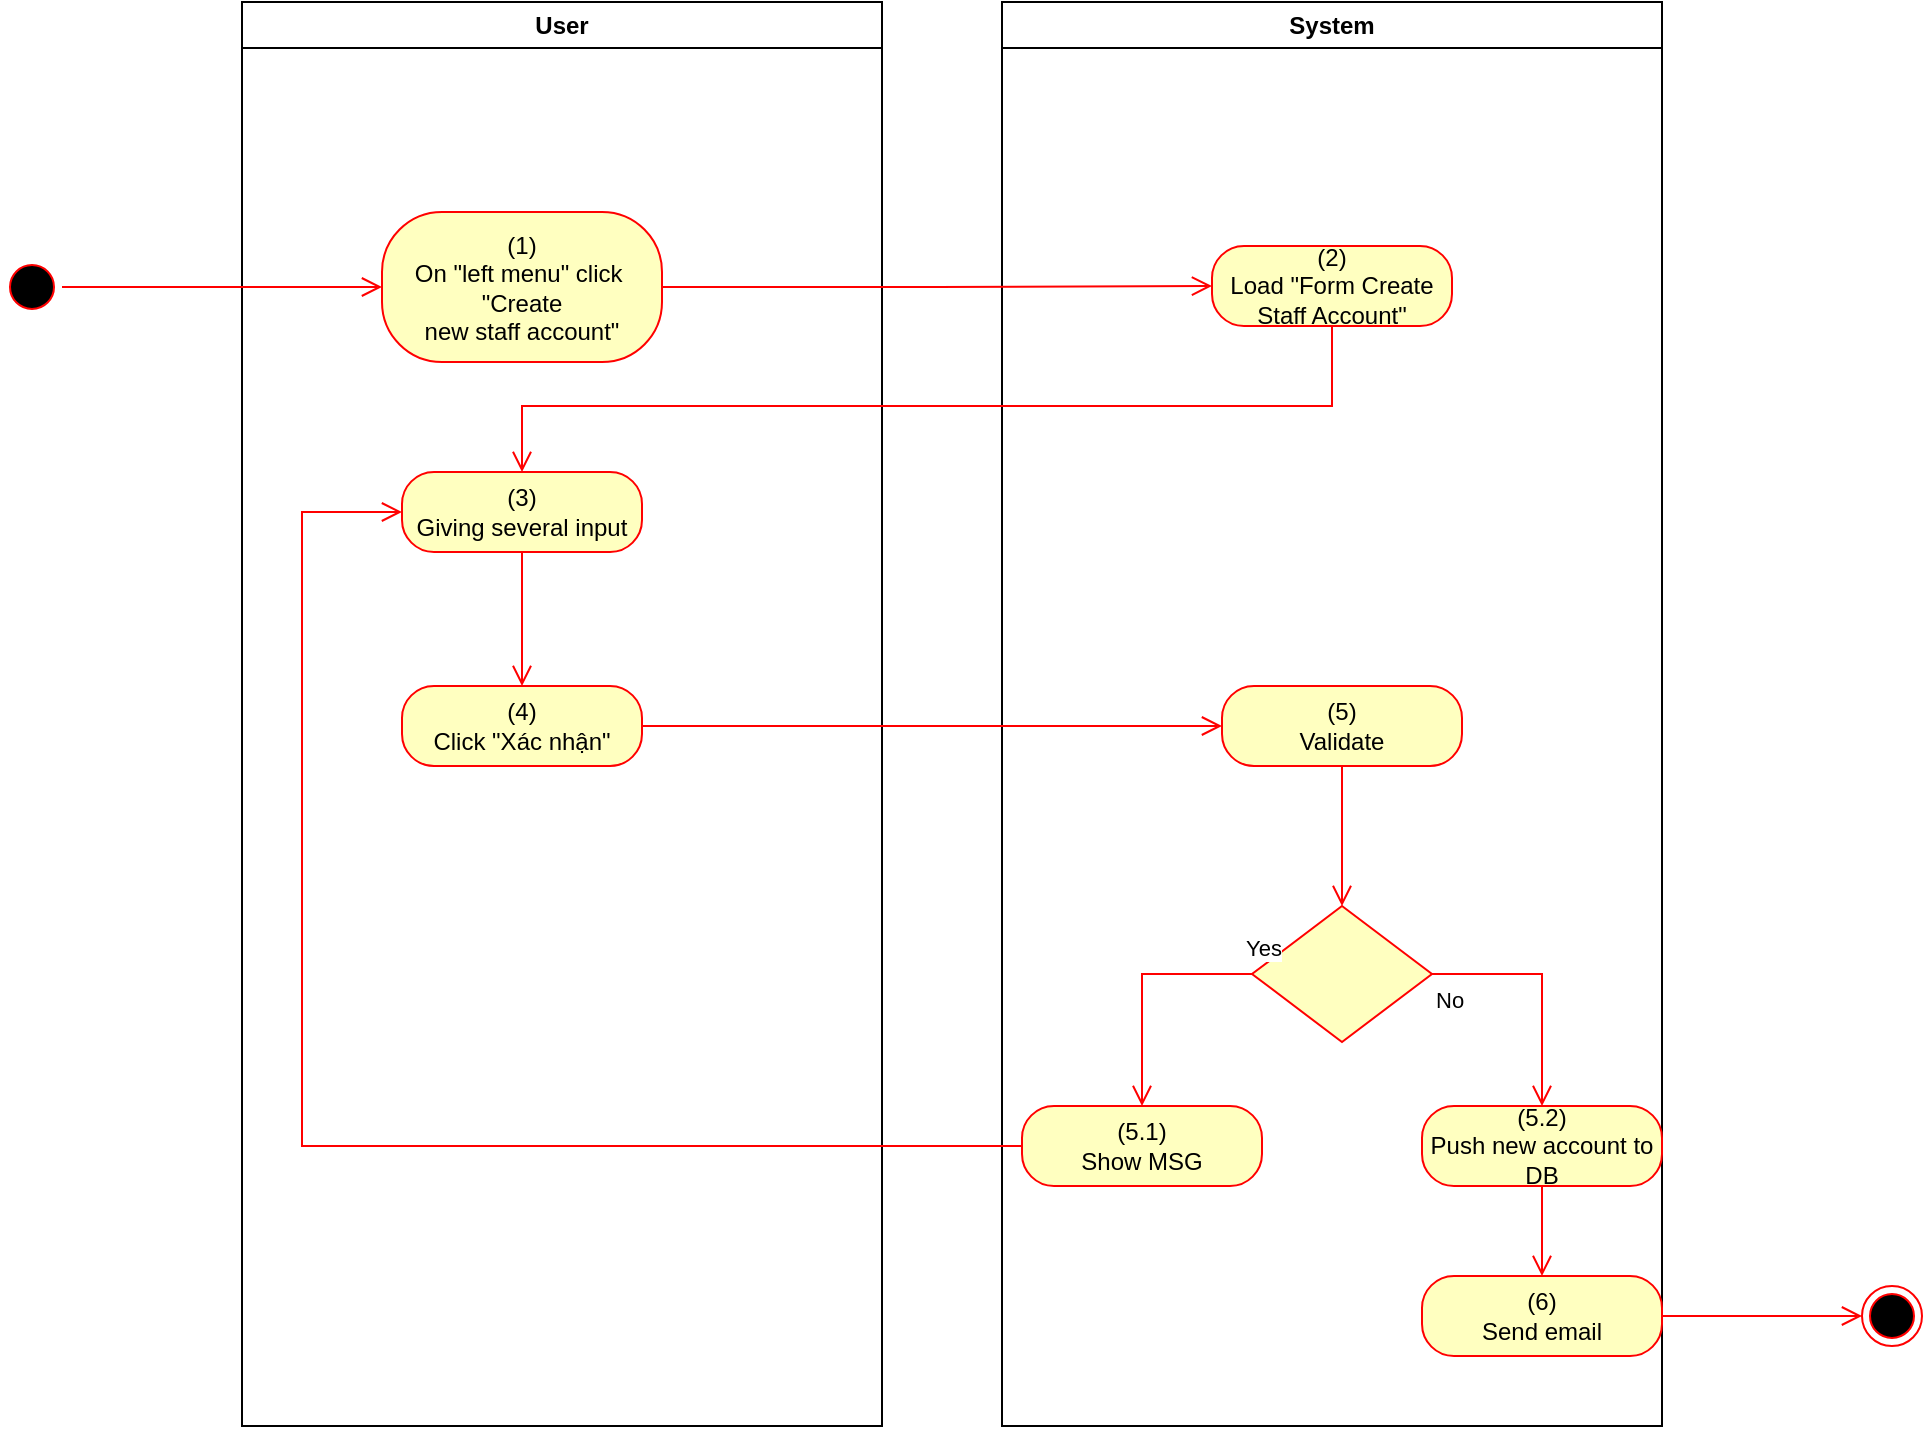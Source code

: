 <mxfile version="15.4.0" type="device"><diagram name="Page-1" id="e7e014a7-5840-1c2e-5031-d8a46d1fe8dd"><mxGraphModel dx="1086" dy="806" grid="1" gridSize="10" guides="1" tooltips="1" connect="1" arrows="1" fold="1" page="1" pageScale="1" pageWidth="1169" pageHeight="826" background="none" math="0" shadow="0"><root><mxCell id="0"/><mxCell id="1" parent="0"/><mxCell id="2" value="User" style="swimlane;whiteSpace=wrap" parent="1" vertex="1"><mxGeometry x="140" y="128" width="320" height="712" as="geometry"><mxRectangle x="120" y="128" width="60" height="23" as="alternateBounds"/></mxGeometry></mxCell><mxCell id="nRcjIcIv6N6uPw9Bx3cX-44" value="&lt;span&gt;(1)&lt;/span&gt;&lt;br style=&quot;padding: 0px ; margin: 0px&quot;&gt;&lt;span&gt;On &quot;left menu&quot; click&amp;nbsp;&lt;/span&gt;&lt;br style=&quot;padding: 0px ; margin: 0px&quot;&gt;&lt;span&gt;&quot;Create&lt;/span&gt;&lt;br style=&quot;padding: 0px ; margin: 0px&quot;&gt;&lt;span&gt;new staff account&quot;&lt;/span&gt;" style="rounded=1;whiteSpace=wrap;html=1;arcSize=40;fontColor=#000000;fillColor=#ffffc0;strokeColor=#ff0000;" parent="2" vertex="1"><mxGeometry x="70" y="105" width="140" height="75" as="geometry"/></mxCell><mxCell id="nRcjIcIv6N6uPw9Bx3cX-50" value="(3)&lt;br&gt;Giving several input" style="rounded=1;whiteSpace=wrap;html=1;arcSize=40;fontColor=#000000;fillColor=#ffffc0;strokeColor=#ff0000;" parent="2" vertex="1"><mxGeometry x="80" y="235" width="120" height="40" as="geometry"/></mxCell><mxCell id="nRcjIcIv6N6uPw9Bx3cX-51" value="" style="edgeStyle=orthogonalEdgeStyle;html=1;verticalAlign=bottom;endArrow=open;endSize=8;strokeColor=#ff0000;rounded=0;entryX=0.5;entryY=0;entryDx=0;entryDy=0;" parent="2" source="nRcjIcIv6N6uPw9Bx3cX-50" target="nRcjIcIv6N6uPw9Bx3cX-52" edge="1"><mxGeometry relative="1" as="geometry"><mxPoint x="140" y="335" as="targetPoint"/></mxGeometry></mxCell><mxCell id="nRcjIcIv6N6uPw9Bx3cX-52" value="(4)&lt;br&gt;Click &quot;Xác nhận&quot;" style="rounded=1;whiteSpace=wrap;html=1;arcSize=40;fontColor=#000000;fillColor=#ffffc0;strokeColor=#ff0000;" parent="2" vertex="1"><mxGeometry x="80" y="342" width="120" height="40" as="geometry"/></mxCell><mxCell id="3" value="System" style="swimlane;whiteSpace=wrap;startSize=23;" parent="1" vertex="1"><mxGeometry x="520" y="128" width="330" height="712" as="geometry"/></mxCell><mxCell id="nRcjIcIv6N6uPw9Bx3cX-46" value="(2)&lt;br&gt;Load &quot;Form Create Staff Account&quot;" style="rounded=1;whiteSpace=wrap;html=1;arcSize=40;fontColor=#000000;fillColor=#ffffc0;strokeColor=#ff0000;" parent="3" vertex="1"><mxGeometry x="105" y="122" width="120" height="40" as="geometry"/></mxCell><mxCell id="nRcjIcIv6N6uPw9Bx3cX-55" value="(5)&lt;br&gt;Validate" style="rounded=1;whiteSpace=wrap;html=1;arcSize=40;fontColor=#000000;fillColor=#ffffc0;strokeColor=#ff0000;" parent="3" vertex="1"><mxGeometry x="110" y="342" width="120" height="40" as="geometry"/></mxCell><mxCell id="nRcjIcIv6N6uPw9Bx3cX-56" value="" style="edgeStyle=orthogonalEdgeStyle;html=1;verticalAlign=bottom;endArrow=open;endSize=8;strokeColor=#ff0000;rounded=0;entryX=0.5;entryY=0;entryDx=0;entryDy=0;" parent="3" source="nRcjIcIv6N6uPw9Bx3cX-55" target="nRcjIcIv6N6uPw9Bx3cX-57" edge="1"><mxGeometry relative="1" as="geometry"><mxPoint x="165" y="442" as="targetPoint"/></mxGeometry></mxCell><mxCell id="nRcjIcIv6N6uPw9Bx3cX-57" value="" style="rhombus;whiteSpace=wrap;html=1;fillColor=#ffffc0;strokeColor=#ff0000;" parent="3" vertex="1"><mxGeometry x="125" y="452" width="90" height="68" as="geometry"/></mxCell><mxCell id="nRcjIcIv6N6uPw9Bx3cX-59" value="No" style="edgeStyle=orthogonalEdgeStyle;html=1;align=left;verticalAlign=top;endArrow=open;endSize=8;strokeColor=#ff0000;rounded=0;exitX=1;exitY=0.5;exitDx=0;exitDy=0;" parent="3" source="nRcjIcIv6N6uPw9Bx3cX-57" target="nRcjIcIv6N6uPw9Bx3cX-60" edge="1"><mxGeometry x="-1" relative="1" as="geometry"><mxPoint x="170" y="552" as="targetPoint"/></mxGeometry></mxCell><mxCell id="nRcjIcIv6N6uPw9Bx3cX-60" value="(5.2)&lt;br&gt;Push new account to DB" style="rounded=1;whiteSpace=wrap;html=1;arcSize=40;fontColor=#000000;fillColor=#ffffc0;strokeColor=#ff0000;" parent="3" vertex="1"><mxGeometry x="210" y="552" width="120" height="40" as="geometry"/></mxCell><mxCell id="nRcjIcIv6N6uPw9Bx3cX-62" value="(6)&lt;br&gt;Send email" style="rounded=1;whiteSpace=wrap;html=1;arcSize=40;fontColor=#000000;fillColor=#ffffc0;strokeColor=#ff0000;" parent="3" vertex="1"><mxGeometry x="210" y="637" width="120" height="40" as="geometry"/></mxCell><mxCell id="nRcjIcIv6N6uPw9Bx3cX-63" value="" style="edgeStyle=orthogonalEdgeStyle;html=1;verticalAlign=bottom;endArrow=open;endSize=8;strokeColor=#ff0000;rounded=0;exitX=0.5;exitY=1;exitDx=0;exitDy=0;entryX=0.5;entryY=0;entryDx=0;entryDy=0;" parent="3" source="nRcjIcIv6N6uPw9Bx3cX-60" target="nRcjIcIv6N6uPw9Bx3cX-62" edge="1"><mxGeometry relative="1" as="geometry"><mxPoint x="170" y="642" as="targetPoint"/></mxGeometry></mxCell><mxCell id="syGlfdPnoGJRTjzeXnGX-3" value="(5.1)&lt;br&gt;Show MSG" style="rounded=1;whiteSpace=wrap;html=1;arcSize=40;fontColor=#000000;fillColor=#ffffc0;strokeColor=#ff0000;" parent="3" vertex="1"><mxGeometry x="10" y="552" width="120" height="40" as="geometry"/></mxCell><mxCell id="nRcjIcIv6N6uPw9Bx3cX-58" value="Yes" style="edgeStyle=orthogonalEdgeStyle;html=1;align=left;verticalAlign=bottom;endArrow=open;endSize=8;strokeColor=#ff0000;rounded=0;entryX=0.5;entryY=0;entryDx=0;entryDy=0;" parent="3" source="nRcjIcIv6N6uPw9Bx3cX-57" target="syGlfdPnoGJRTjzeXnGX-3" edge="1"><mxGeometry x="-0.91" y="-4" relative="1" as="geometry"><mxPoint x="70" y="552" as="targetPoint"/><Array as="points"><mxPoint x="70" y="486"/></Array><mxPoint as="offset"/></mxGeometry></mxCell><mxCell id="nRcjIcIv6N6uPw9Bx3cX-42" value="" style="ellipse;html=1;shape=startState;fillColor=#000000;strokeColor=#ff0000;" parent="1" vertex="1"><mxGeometry x="20" y="255.5" width="30" height="30" as="geometry"/></mxCell><mxCell id="nRcjIcIv6N6uPw9Bx3cX-43" value="" style="edgeStyle=orthogonalEdgeStyle;html=1;verticalAlign=bottom;endArrow=open;endSize=8;strokeColor=#ff0000;rounded=0;entryX=0;entryY=0.5;entryDx=0;entryDy=0;" parent="1" source="nRcjIcIv6N6uPw9Bx3cX-42" target="nRcjIcIv6N6uPw9Bx3cX-44" edge="1"><mxGeometry relative="1" as="geometry"><mxPoint x="200" y="253" as="targetPoint"/></mxGeometry></mxCell><mxCell id="nRcjIcIv6N6uPw9Bx3cX-45" value="" style="edgeStyle=orthogonalEdgeStyle;html=1;verticalAlign=bottom;endArrow=open;endSize=8;strokeColor=#ff0000;rounded=0;entryX=0;entryY=0.5;entryDx=0;entryDy=0;" parent="1" source="nRcjIcIv6N6uPw9Bx3cX-44" target="nRcjIcIv6N6uPw9Bx3cX-46" edge="1"><mxGeometry relative="1" as="geometry"><mxPoint x="600" y="271" as="targetPoint"/></mxGeometry></mxCell><mxCell id="nRcjIcIv6N6uPw9Bx3cX-47" value="" style="edgeStyle=orthogonalEdgeStyle;html=1;verticalAlign=bottom;endArrow=open;endSize=8;strokeColor=#ff0000;rounded=0;entryX=0.5;entryY=0;entryDx=0;entryDy=0;" parent="1" source="nRcjIcIv6N6uPw9Bx3cX-46" target="nRcjIcIv6N6uPw9Bx3cX-50" edge="1"><mxGeometry relative="1" as="geometry"><mxPoint x="685" y="350" as="targetPoint"/><Array as="points"><mxPoint x="685" y="330"/><mxPoint x="280" y="330"/></Array></mxGeometry></mxCell><mxCell id="nRcjIcIv6N6uPw9Bx3cX-53" value="" style="edgeStyle=orthogonalEdgeStyle;html=1;verticalAlign=bottom;endArrow=open;endSize=8;strokeColor=#ff0000;rounded=0;entryX=0;entryY=0.5;entryDx=0;entryDy=0;" parent="1" source="nRcjIcIv6N6uPw9Bx3cX-52" target="nRcjIcIv6N6uPw9Bx3cX-55" edge="1"><mxGeometry relative="1" as="geometry"><mxPoint x="280" y="570" as="targetPoint"/></mxGeometry></mxCell><mxCell id="nRcjIcIv6N6uPw9Bx3cX-64" value="" style="ellipse;html=1;shape=endState;fillColor=#000000;strokeColor=#ff0000;" parent="1" vertex="1"><mxGeometry x="950" y="770" width="30" height="30" as="geometry"/></mxCell><mxCell id="nRcjIcIv6N6uPw9Bx3cX-66" value="" style="edgeStyle=orthogonalEdgeStyle;html=1;verticalAlign=bottom;endArrow=open;endSize=8;strokeColor=#ff0000;rounded=0;exitX=1;exitY=0.5;exitDx=0;exitDy=0;entryX=0;entryY=0.5;entryDx=0;entryDy=0;" parent="1" source="nRcjIcIv6N6uPw9Bx3cX-62" target="nRcjIcIv6N6uPw9Bx3cX-64" edge="1"><mxGeometry relative="1" as="geometry"><mxPoint x="820" y="760" as="targetPoint"/><mxPoint x="820" y="700" as="sourcePoint"/></mxGeometry></mxCell><mxCell id="syGlfdPnoGJRTjzeXnGX-4" value="" style="edgeStyle=orthogonalEdgeStyle;html=1;verticalAlign=bottom;endArrow=open;endSize=8;strokeColor=#ff0000;rounded=0;entryX=0;entryY=0.5;entryDx=0;entryDy=0;" parent="1" source="syGlfdPnoGJRTjzeXnGX-3" target="nRcjIcIv6N6uPw9Bx3cX-50" edge="1"><mxGeometry relative="1" as="geometry"><mxPoint x="590" y="780" as="targetPoint"/><Array as="points"><mxPoint x="170" y="700"/><mxPoint x="170" y="383"/></Array></mxGeometry></mxCell></root></mxGraphModel></diagram></mxfile>